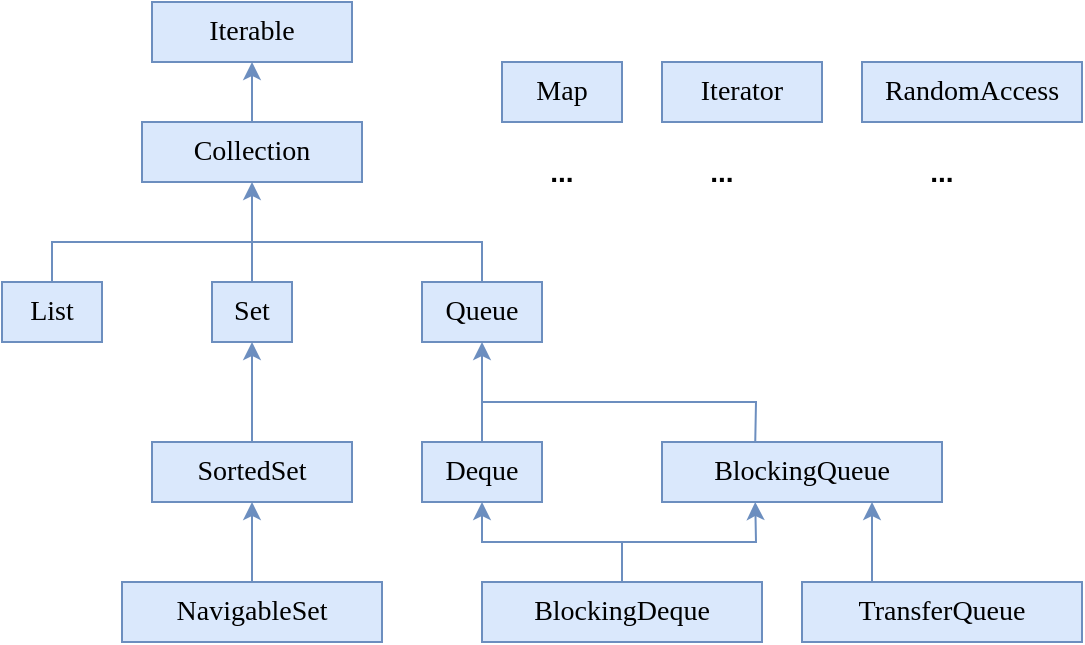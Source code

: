 <mxfile version="17.2.4" type="device"><diagram id="COosq37mMSk-p3tsB3pj" name="Page-1"><mxGraphModel dx="1102" dy="937" grid="1" gridSize="10" guides="1" tooltips="1" connect="1" arrows="1" fold="1" page="1" pageScale="1" pageWidth="827" pageHeight="1169" math="0" shadow="0"><root><mxCell id="0"/><mxCell id="1" parent="0"/><mxCell id="Gcj08BZz6DWSMmn05up--1" value="Iterable" style="text;html=1;strokeColor=#6c8ebf;fillColor=#dae8fc;align=center;verticalAlign=middle;whiteSpace=wrap;rounded=0;fontSize=14;fontFamily=Lucida Console;" parent="1" vertex="1"><mxGeometry x="275" y="360" width="100" height="30" as="geometry"/></mxCell><mxCell id="Gcj08BZz6DWSMmn05up--2" value="Collection" style="text;html=1;strokeColor=#6c8ebf;fillColor=#dae8fc;align=center;verticalAlign=middle;whiteSpace=wrap;rounded=0;fontSize=14;fontFamily=Lucida Console;" parent="1" vertex="1"><mxGeometry x="270" y="420" width="110" height="30" as="geometry"/></mxCell><mxCell id="Gcj08BZz6DWSMmn05up--3" value="List" style="text;html=1;strokeColor=#6c8ebf;fillColor=#dae8fc;align=center;verticalAlign=middle;whiteSpace=wrap;rounded=0;fontSize=14;glass=0;shadow=0;fontFamily=Lucida Console;" parent="1" vertex="1"><mxGeometry x="200" y="500" width="50" height="30" as="geometry"/></mxCell><mxCell id="Gcj08BZz6DWSMmn05up--4" value="Set" style="text;html=1;strokeColor=#6c8ebf;fillColor=#dae8fc;align=center;verticalAlign=middle;whiteSpace=wrap;rounded=0;fontSize=14;fontFamily=Lucida Console;" parent="1" vertex="1"><mxGeometry x="305" y="500" width="40" height="30" as="geometry"/></mxCell><mxCell id="Gcj08BZz6DWSMmn05up--5" value="Queue" style="text;html=1;strokeColor=#6c8ebf;fillColor=#dae8fc;align=center;verticalAlign=middle;whiteSpace=wrap;rounded=0;fontSize=14;fontFamily=Lucida Console;" parent="1" vertex="1"><mxGeometry x="410" y="500" width="60" height="30" as="geometry"/></mxCell><mxCell id="Gcj08BZz6DWSMmn05up--6" value="" style="endArrow=classic;html=1;rounded=0;entryX=0.5;entryY=1;entryDx=0;entryDy=0;exitX=0.5;exitY=0;exitDx=0;exitDy=0;fontSize=14;fillColor=#dae8fc;strokeColor=#6c8ebf;fontFamily=Lucida Console;" parent="1" source="Gcj08BZz6DWSMmn05up--2" target="Gcj08BZz6DWSMmn05up--1" edge="1"><mxGeometry width="50" height="50" relative="1" as="geometry"><mxPoint x="410" y="550" as="sourcePoint"/><mxPoint x="460" y="500" as="targetPoint"/></mxGeometry></mxCell><mxCell id="Gcj08BZz6DWSMmn05up--7" value="" style="endArrow=classic;html=1;rounded=0;exitX=0.5;exitY=0;exitDx=0;exitDy=0;entryX=0.5;entryY=1;entryDx=0;entryDy=0;fontSize=14;fillColor=#dae8fc;strokeColor=#6c8ebf;fontFamily=Lucida Console;" parent="1" source="Gcj08BZz6DWSMmn05up--4" target="Gcj08BZz6DWSMmn05up--2" edge="1"><mxGeometry width="50" height="50" relative="1" as="geometry"><mxPoint x="410" y="550" as="sourcePoint"/><mxPoint x="460" y="500" as="targetPoint"/></mxGeometry></mxCell><mxCell id="Gcj08BZz6DWSMmn05up--8" value="" style="endArrow=none;html=1;rounded=0;exitX=0.5;exitY=0;exitDx=0;exitDy=0;fontSize=14;fillColor=#dae8fc;strokeColor=#6c8ebf;fontFamily=Lucida Console;" parent="1" source="Gcj08BZz6DWSMmn05up--3" edge="1"><mxGeometry width="50" height="50" relative="1" as="geometry"><mxPoint x="410" y="550" as="sourcePoint"/><mxPoint x="350" y="480" as="targetPoint"/><Array as="points"><mxPoint x="225" y="480"/></Array></mxGeometry></mxCell><mxCell id="Gcj08BZz6DWSMmn05up--9" value="" style="endArrow=none;html=1;rounded=0;entryX=0.5;entryY=0;entryDx=0;entryDy=0;fontSize=14;fillColor=#dae8fc;strokeColor=#6c8ebf;fontFamily=Lucida Console;" parent="1" target="Gcj08BZz6DWSMmn05up--5" edge="1"><mxGeometry width="50" height="50" relative="1" as="geometry"><mxPoint x="350" y="480" as="sourcePoint"/><mxPoint x="420" y="480" as="targetPoint"/><Array as="points"><mxPoint x="440" y="480"/></Array></mxGeometry></mxCell><mxCell id="Gcj08BZz6DWSMmn05up--10" value="SortedSet" style="text;html=1;strokeColor=#6c8ebf;fillColor=#dae8fc;align=center;verticalAlign=middle;whiteSpace=wrap;rounded=0;fontSize=14;fontFamily=Lucida Console;" parent="1" vertex="1"><mxGeometry x="275" y="580" width="100" height="30" as="geometry"/></mxCell><mxCell id="Gcj08BZz6DWSMmn05up--13" value="" style="edgeStyle=orthogonalEdgeStyle;rounded=0;orthogonalLoop=1;jettySize=auto;html=1;fontSize=14;fillColor=#dae8fc;strokeColor=#6c8ebf;fontFamily=Lucida Console;" parent="1" source="Gcj08BZz6DWSMmn05up--11" target="Gcj08BZz6DWSMmn05up--10" edge="1"><mxGeometry relative="1" as="geometry"/></mxCell><mxCell id="Gcj08BZz6DWSMmn05up--11" value="NavigableSet" style="text;html=1;strokeColor=#6c8ebf;fillColor=#dae8fc;align=center;verticalAlign=middle;whiteSpace=wrap;rounded=0;fontSize=14;fontFamily=Lucida Console;" parent="1" vertex="1"><mxGeometry x="260" y="650" width="130" height="30" as="geometry"/></mxCell><mxCell id="Gcj08BZz6DWSMmn05up--12" value="" style="endArrow=classic;html=1;rounded=0;exitX=0.5;exitY=0;exitDx=0;exitDy=0;entryX=0.5;entryY=1;entryDx=0;entryDy=0;fontSize=14;fillColor=#dae8fc;strokeColor=#6c8ebf;fontFamily=Lucida Console;" parent="1" source="Gcj08BZz6DWSMmn05up--10" target="Gcj08BZz6DWSMmn05up--4" edge="1"><mxGeometry width="50" height="50" relative="1" as="geometry"><mxPoint x="400" y="550" as="sourcePoint"/><mxPoint x="450" y="500" as="targetPoint"/></mxGeometry></mxCell><mxCell id="Gcj08BZz6DWSMmn05up--14" value="Deque" style="text;html=1;strokeColor=#6c8ebf;fillColor=#dae8fc;align=center;verticalAlign=middle;whiteSpace=wrap;rounded=0;fontSize=14;fontFamily=Lucida Console;" parent="1" vertex="1"><mxGeometry x="410" y="580" width="60" height="30" as="geometry"/></mxCell><mxCell id="Gcj08BZz6DWSMmn05up--15" value="" style="endArrow=classic;html=1;rounded=0;exitX=0.5;exitY=0;exitDx=0;exitDy=0;entryX=0.5;entryY=1;entryDx=0;entryDy=0;fontSize=14;fillColor=#dae8fc;strokeColor=#6c8ebf;fontFamily=Lucida Console;" parent="1" source="Gcj08BZz6DWSMmn05up--14" target="Gcj08BZz6DWSMmn05up--5" edge="1"><mxGeometry width="50" height="50" relative="1" as="geometry"><mxPoint x="400" y="550" as="sourcePoint"/><mxPoint x="450" y="500" as="targetPoint"/></mxGeometry></mxCell><mxCell id="Gcj08BZz6DWSMmn05up--16" value="BlockingQueue" style="text;html=1;strokeColor=#6c8ebf;fillColor=#dae8fc;align=center;verticalAlign=middle;whiteSpace=wrap;rounded=0;fontSize=14;fontFamily=Lucida Console;" parent="1" vertex="1"><mxGeometry x="530" y="580" width="140" height="30" as="geometry"/></mxCell><mxCell id="Gcj08BZz6DWSMmn05up--17" value="BlockingDeque" style="text;html=1;fillColor=#dae8fc;align=center;verticalAlign=middle;whiteSpace=wrap;rounded=0;fontSize=14;strokeColor=#6c8ebf;gradientColor=none;fontFamily=Lucida Console;" parent="1" vertex="1"><mxGeometry x="440" y="650" width="140" height="30" as="geometry"/></mxCell><mxCell id="Gcj08BZz6DWSMmn05up--19" value="" style="endArrow=classic;html=1;rounded=0;entryX=0.5;entryY=1;entryDx=0;entryDy=0;exitX=0.5;exitY=0;exitDx=0;exitDy=0;fontSize=14;fillColor=#dae8fc;strokeColor=#6c8ebf;fontFamily=Lucida Console;" parent="1" source="Gcj08BZz6DWSMmn05up--17" target="Gcj08BZz6DWSMmn05up--14" edge="1"><mxGeometry width="50" height="50" relative="1" as="geometry"><mxPoint x="430" y="620" as="sourcePoint"/><mxPoint x="540" y="560" as="targetPoint"/><Array as="points"><mxPoint x="510" y="630"/><mxPoint x="440" y="630"/></Array></mxGeometry></mxCell><mxCell id="Gcj08BZz6DWSMmn05up--20" value="" style="endArrow=classic;html=1;rounded=0;entryX=0.333;entryY=1;entryDx=0;entryDy=0;entryPerimeter=0;exitX=0.5;exitY=0;exitDx=0;exitDy=0;fontSize=14;fillColor=#dae8fc;strokeColor=#6c8ebf;fontFamily=Lucida Console;" parent="1" source="Gcj08BZz6DWSMmn05up--17" target="Gcj08BZz6DWSMmn05up--16" edge="1"><mxGeometry width="50" height="50" relative="1" as="geometry"><mxPoint x="510" y="620" as="sourcePoint"/><mxPoint x="540" y="560" as="targetPoint"/><Array as="points"><mxPoint x="510" y="630"/><mxPoint x="577" y="630"/></Array></mxGeometry></mxCell><mxCell id="Gcj08BZz6DWSMmn05up--23" value="" style="endArrow=none;html=1;entryX=0.333;entryY=0;entryDx=0;entryDy=0;entryPerimeter=0;rounded=0;fontSize=14;fillColor=#dae8fc;strokeColor=#6c8ebf;fontFamily=Lucida Console;" parent="1" target="Gcj08BZz6DWSMmn05up--16" edge="1"><mxGeometry width="50" height="50" relative="1" as="geometry"><mxPoint x="440" y="560" as="sourcePoint"/><mxPoint x="540" y="530" as="targetPoint"/><Array as="points"><mxPoint x="577" y="560"/></Array></mxGeometry></mxCell><mxCell id="Gcj08BZz6DWSMmn05up--26" value="TransferQueue" style="text;html=1;strokeColor=#6c8ebf;fillColor=#dae8fc;align=center;verticalAlign=middle;whiteSpace=wrap;rounded=0;fontSize=14;fontFamily=Lucida Console;" parent="1" vertex="1"><mxGeometry x="600" y="650" width="140" height="30" as="geometry"/></mxCell><mxCell id="Gcj08BZz6DWSMmn05up--27" value="" style="endArrow=classic;html=1;rounded=0;exitX=0.25;exitY=0;exitDx=0;exitDy=0;entryX=0.75;entryY=1;entryDx=0;entryDy=0;fontSize=14;fillColor=#dae8fc;strokeColor=#6c8ebf;fontFamily=Lucida Console;" parent="1" source="Gcj08BZz6DWSMmn05up--26" target="Gcj08BZz6DWSMmn05up--16" edge="1"><mxGeometry width="50" height="50" relative="1" as="geometry"><mxPoint x="450" y="640" as="sourcePoint"/><mxPoint x="500" y="590" as="targetPoint"/></mxGeometry></mxCell><mxCell id="7PYqU60ZeH48EEwy2kum-1" value="Map" style="text;html=1;strokeColor=#6c8ebf;fillColor=#dae8fc;align=center;verticalAlign=middle;whiteSpace=wrap;rounded=0;fontSize=14;fontFamily=Lucida Console;" vertex="1" parent="1"><mxGeometry x="450" y="390" width="60" height="30" as="geometry"/></mxCell><mxCell id="7PYqU60ZeH48EEwy2kum-2" value="&lt;b&gt;&lt;font style=&quot;font-size: 14px&quot;&gt;...&lt;/font&gt;&lt;/b&gt;" style="text;html=1;strokeColor=none;fillColor=none;align=center;verticalAlign=middle;whiteSpace=wrap;rounded=0;" vertex="1" parent="1"><mxGeometry x="450" y="430" width="60" height="30" as="geometry"/></mxCell><mxCell id="7PYqU60ZeH48EEwy2kum-3" value="Iterator" style="text;html=1;strokeColor=#6c8ebf;fillColor=#dae8fc;align=center;verticalAlign=middle;whiteSpace=wrap;rounded=0;fontSize=14;fontFamily=Lucida Console;" vertex="1" parent="1"><mxGeometry x="530" y="390" width="80" height="30" as="geometry"/></mxCell><mxCell id="7PYqU60ZeH48EEwy2kum-4" value="&lt;b&gt;&lt;font style=&quot;font-size: 14px&quot;&gt;...&lt;/font&gt;&lt;/b&gt;" style="text;html=1;strokeColor=none;fillColor=none;align=center;verticalAlign=middle;whiteSpace=wrap;rounded=0;" vertex="1" parent="1"><mxGeometry x="530" y="430" width="60" height="30" as="geometry"/></mxCell><mxCell id="7PYqU60ZeH48EEwy2kum-5" value="RandomAccess" style="text;html=1;strokeColor=#6c8ebf;fillColor=#dae8fc;align=center;verticalAlign=middle;whiteSpace=wrap;rounded=0;fontSize=14;fontFamily=Lucida Console;" vertex="1" parent="1"><mxGeometry x="630" y="390" width="110" height="30" as="geometry"/></mxCell><mxCell id="7PYqU60ZeH48EEwy2kum-6" value="&lt;b&gt;&lt;font style=&quot;font-size: 14px&quot;&gt;...&lt;/font&gt;&lt;/b&gt;" style="text;html=1;strokeColor=none;fillColor=none;align=center;verticalAlign=middle;whiteSpace=wrap;rounded=0;" vertex="1" parent="1"><mxGeometry x="640" y="430" width="60" height="30" as="geometry"/></mxCell></root></mxGraphModel></diagram></mxfile>